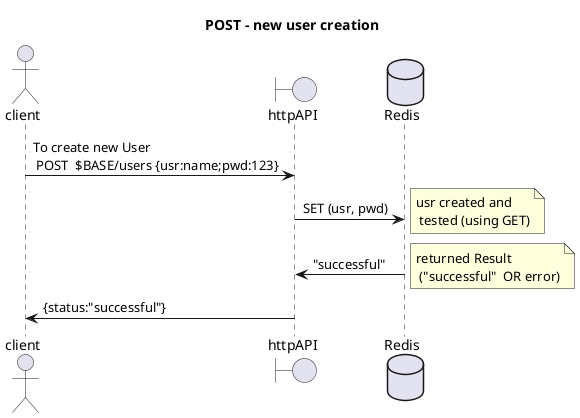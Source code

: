 @startuml

title "POST - new user creation"

actor client
boundary "httpAPI"
database Redis

client -> httpAPI : To create new User \n POST  $BASE/users {usr:name;pwd:123}
httpAPI -> Redis : SET (usr, pwd)
note right: usr created and\n tested (using GET)
Redis -> httpAPI : "successful"
note right: returned Result\n ("successful"  OR error)
httpAPI-> client : {status:"successful"}

@enduml
